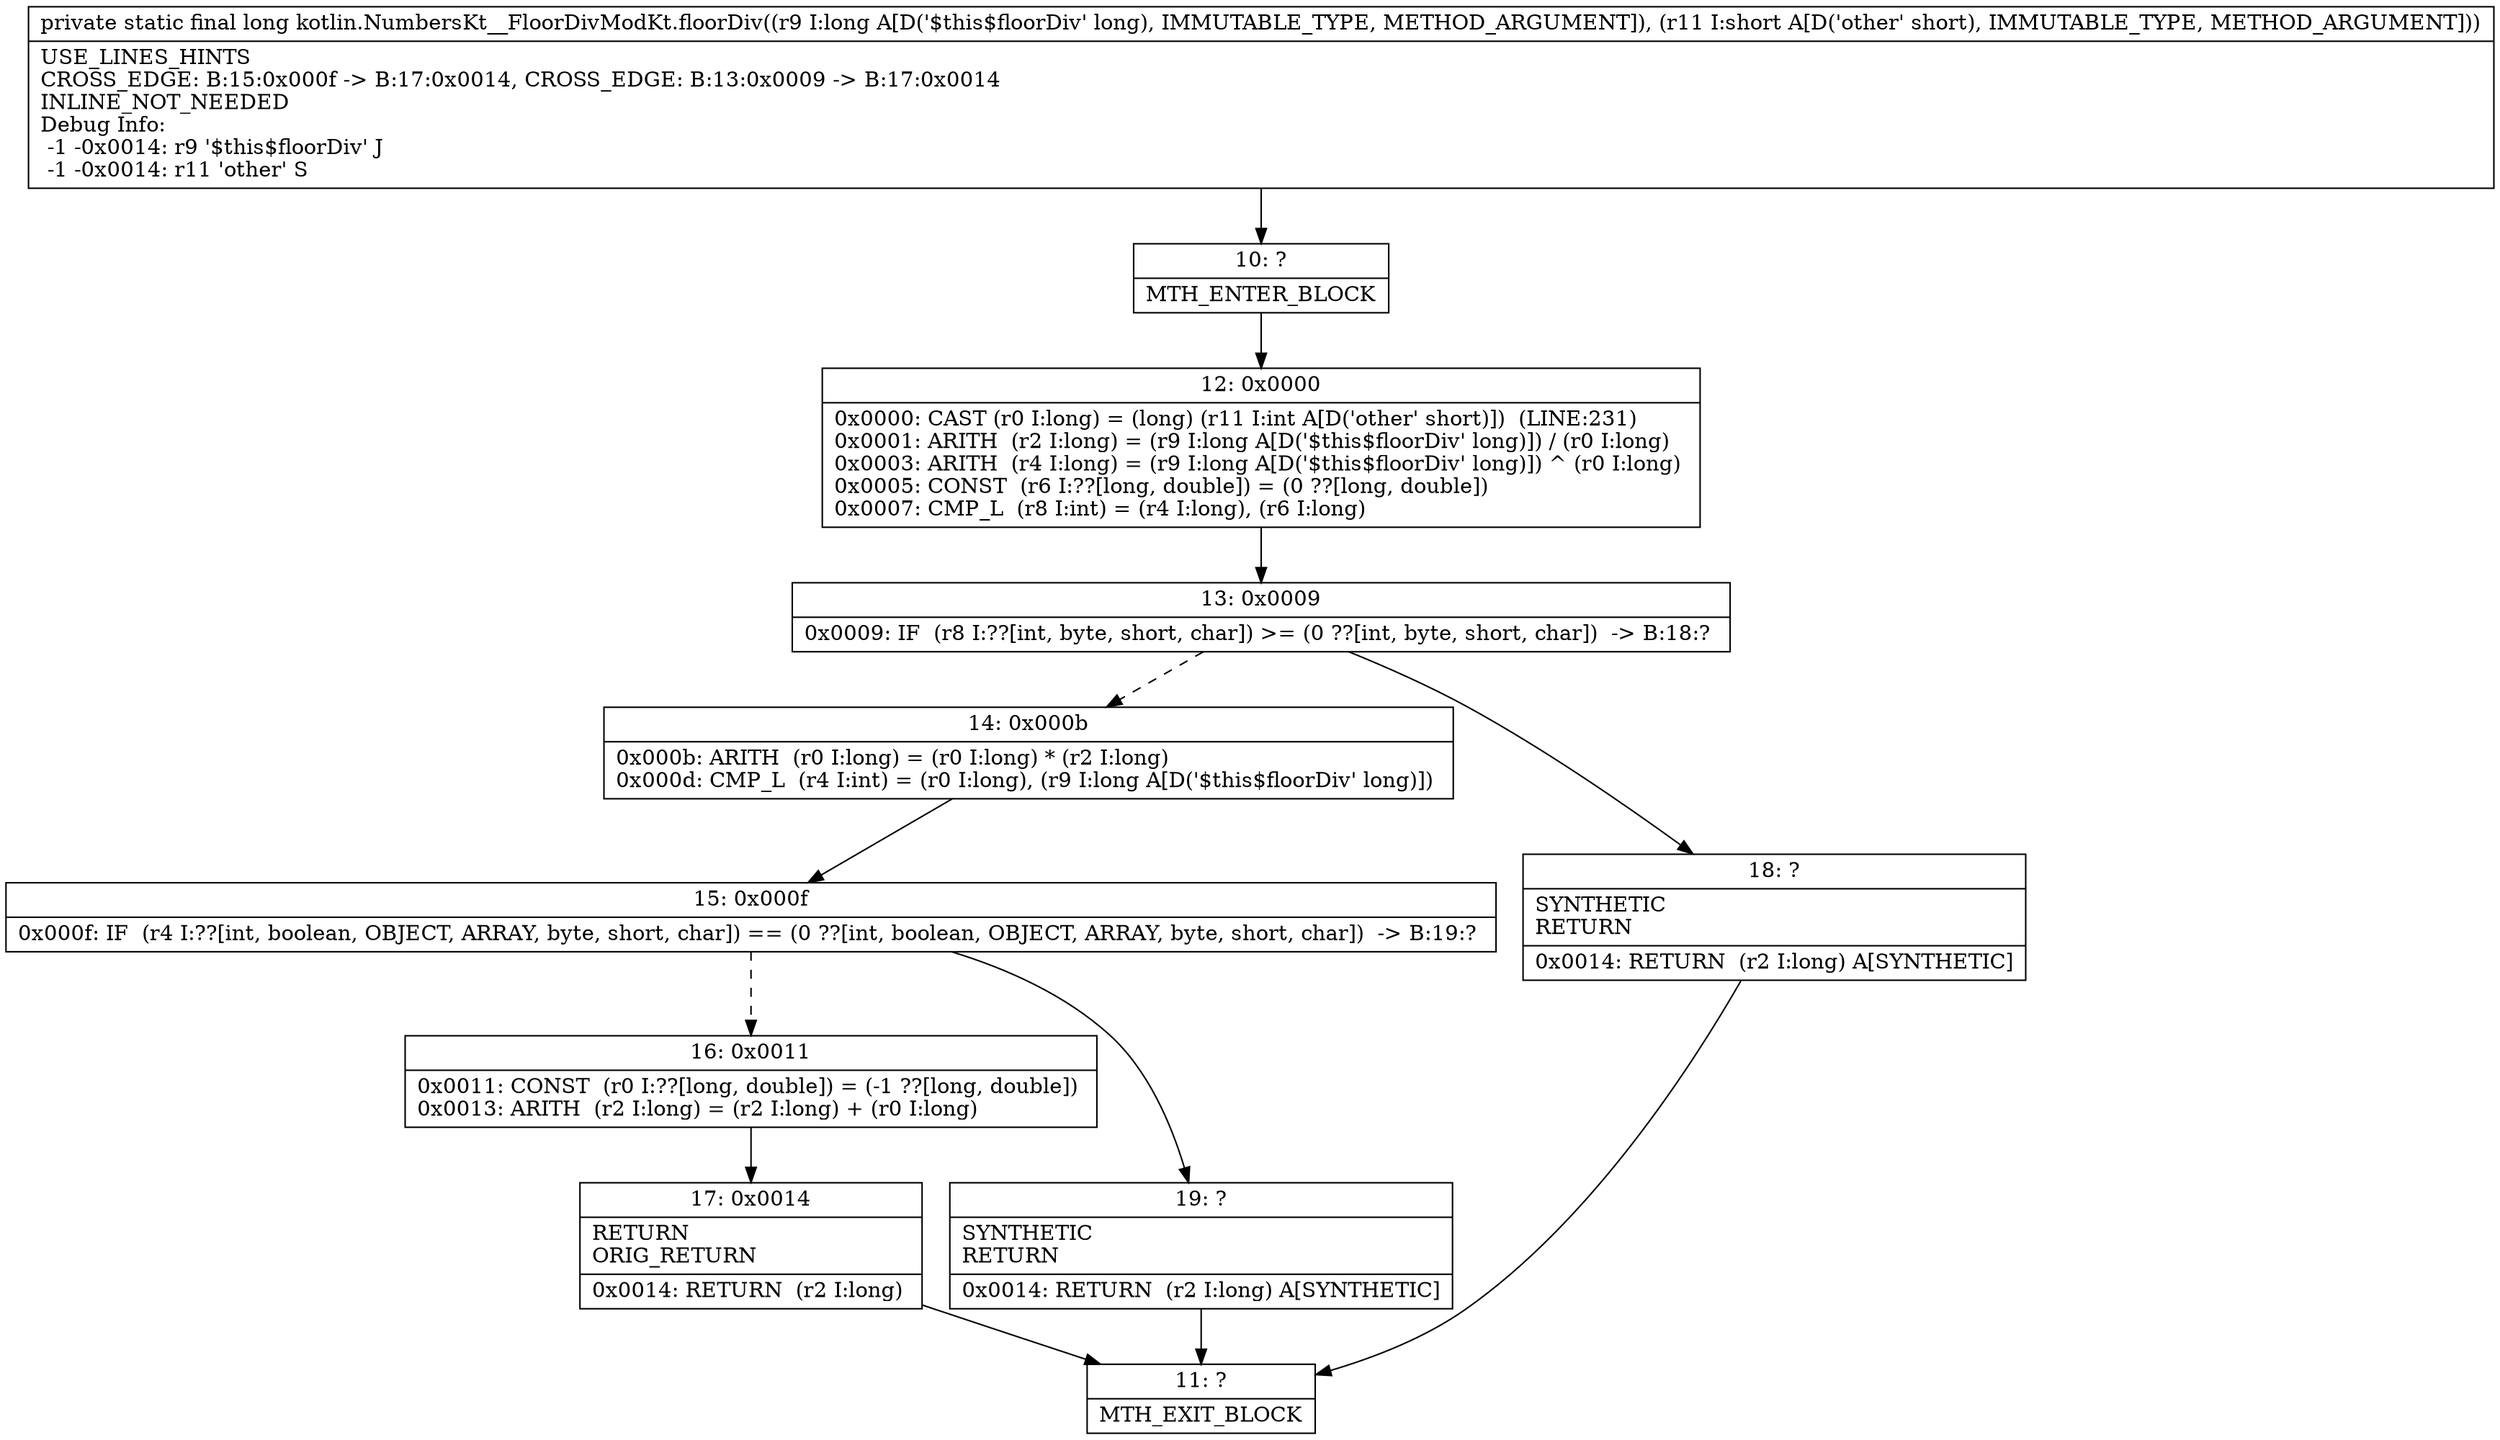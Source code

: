 digraph "CFG forkotlin.NumbersKt__FloorDivModKt.floorDiv(JS)J" {
Node_10 [shape=record,label="{10\:\ ?|MTH_ENTER_BLOCK\l}"];
Node_12 [shape=record,label="{12\:\ 0x0000|0x0000: CAST (r0 I:long) = (long) (r11 I:int A[D('other' short)])  (LINE:231)\l0x0001: ARITH  (r2 I:long) = (r9 I:long A[D('$this$floorDiv' long)]) \/ (r0 I:long) \l0x0003: ARITH  (r4 I:long) = (r9 I:long A[D('$this$floorDiv' long)]) ^ (r0 I:long) \l0x0005: CONST  (r6 I:??[long, double]) = (0 ??[long, double]) \l0x0007: CMP_L  (r8 I:int) = (r4 I:long), (r6 I:long) \l}"];
Node_13 [shape=record,label="{13\:\ 0x0009|0x0009: IF  (r8 I:??[int, byte, short, char]) \>= (0 ??[int, byte, short, char])  \-\> B:18:? \l}"];
Node_14 [shape=record,label="{14\:\ 0x000b|0x000b: ARITH  (r0 I:long) = (r0 I:long) * (r2 I:long) \l0x000d: CMP_L  (r4 I:int) = (r0 I:long), (r9 I:long A[D('$this$floorDiv' long)]) \l}"];
Node_15 [shape=record,label="{15\:\ 0x000f|0x000f: IF  (r4 I:??[int, boolean, OBJECT, ARRAY, byte, short, char]) == (0 ??[int, boolean, OBJECT, ARRAY, byte, short, char])  \-\> B:19:? \l}"];
Node_16 [shape=record,label="{16\:\ 0x0011|0x0011: CONST  (r0 I:??[long, double]) = (\-1 ??[long, double]) \l0x0013: ARITH  (r2 I:long) = (r2 I:long) + (r0 I:long) \l}"];
Node_17 [shape=record,label="{17\:\ 0x0014|RETURN\lORIG_RETURN\l|0x0014: RETURN  (r2 I:long) \l}"];
Node_11 [shape=record,label="{11\:\ ?|MTH_EXIT_BLOCK\l}"];
Node_19 [shape=record,label="{19\:\ ?|SYNTHETIC\lRETURN\l|0x0014: RETURN  (r2 I:long) A[SYNTHETIC]\l}"];
Node_18 [shape=record,label="{18\:\ ?|SYNTHETIC\lRETURN\l|0x0014: RETURN  (r2 I:long) A[SYNTHETIC]\l}"];
MethodNode[shape=record,label="{private static final long kotlin.NumbersKt__FloorDivModKt.floorDiv((r9 I:long A[D('$this$floorDiv' long), IMMUTABLE_TYPE, METHOD_ARGUMENT]), (r11 I:short A[D('other' short), IMMUTABLE_TYPE, METHOD_ARGUMENT]))  | USE_LINES_HINTS\lCROSS_EDGE: B:15:0x000f \-\> B:17:0x0014, CROSS_EDGE: B:13:0x0009 \-\> B:17:0x0014\lINLINE_NOT_NEEDED\lDebug Info:\l  \-1 \-0x0014: r9 '$this$floorDiv' J\l  \-1 \-0x0014: r11 'other' S\l}"];
MethodNode -> Node_10;Node_10 -> Node_12;
Node_12 -> Node_13;
Node_13 -> Node_14[style=dashed];
Node_13 -> Node_18;
Node_14 -> Node_15;
Node_15 -> Node_16[style=dashed];
Node_15 -> Node_19;
Node_16 -> Node_17;
Node_17 -> Node_11;
Node_19 -> Node_11;
Node_18 -> Node_11;
}

